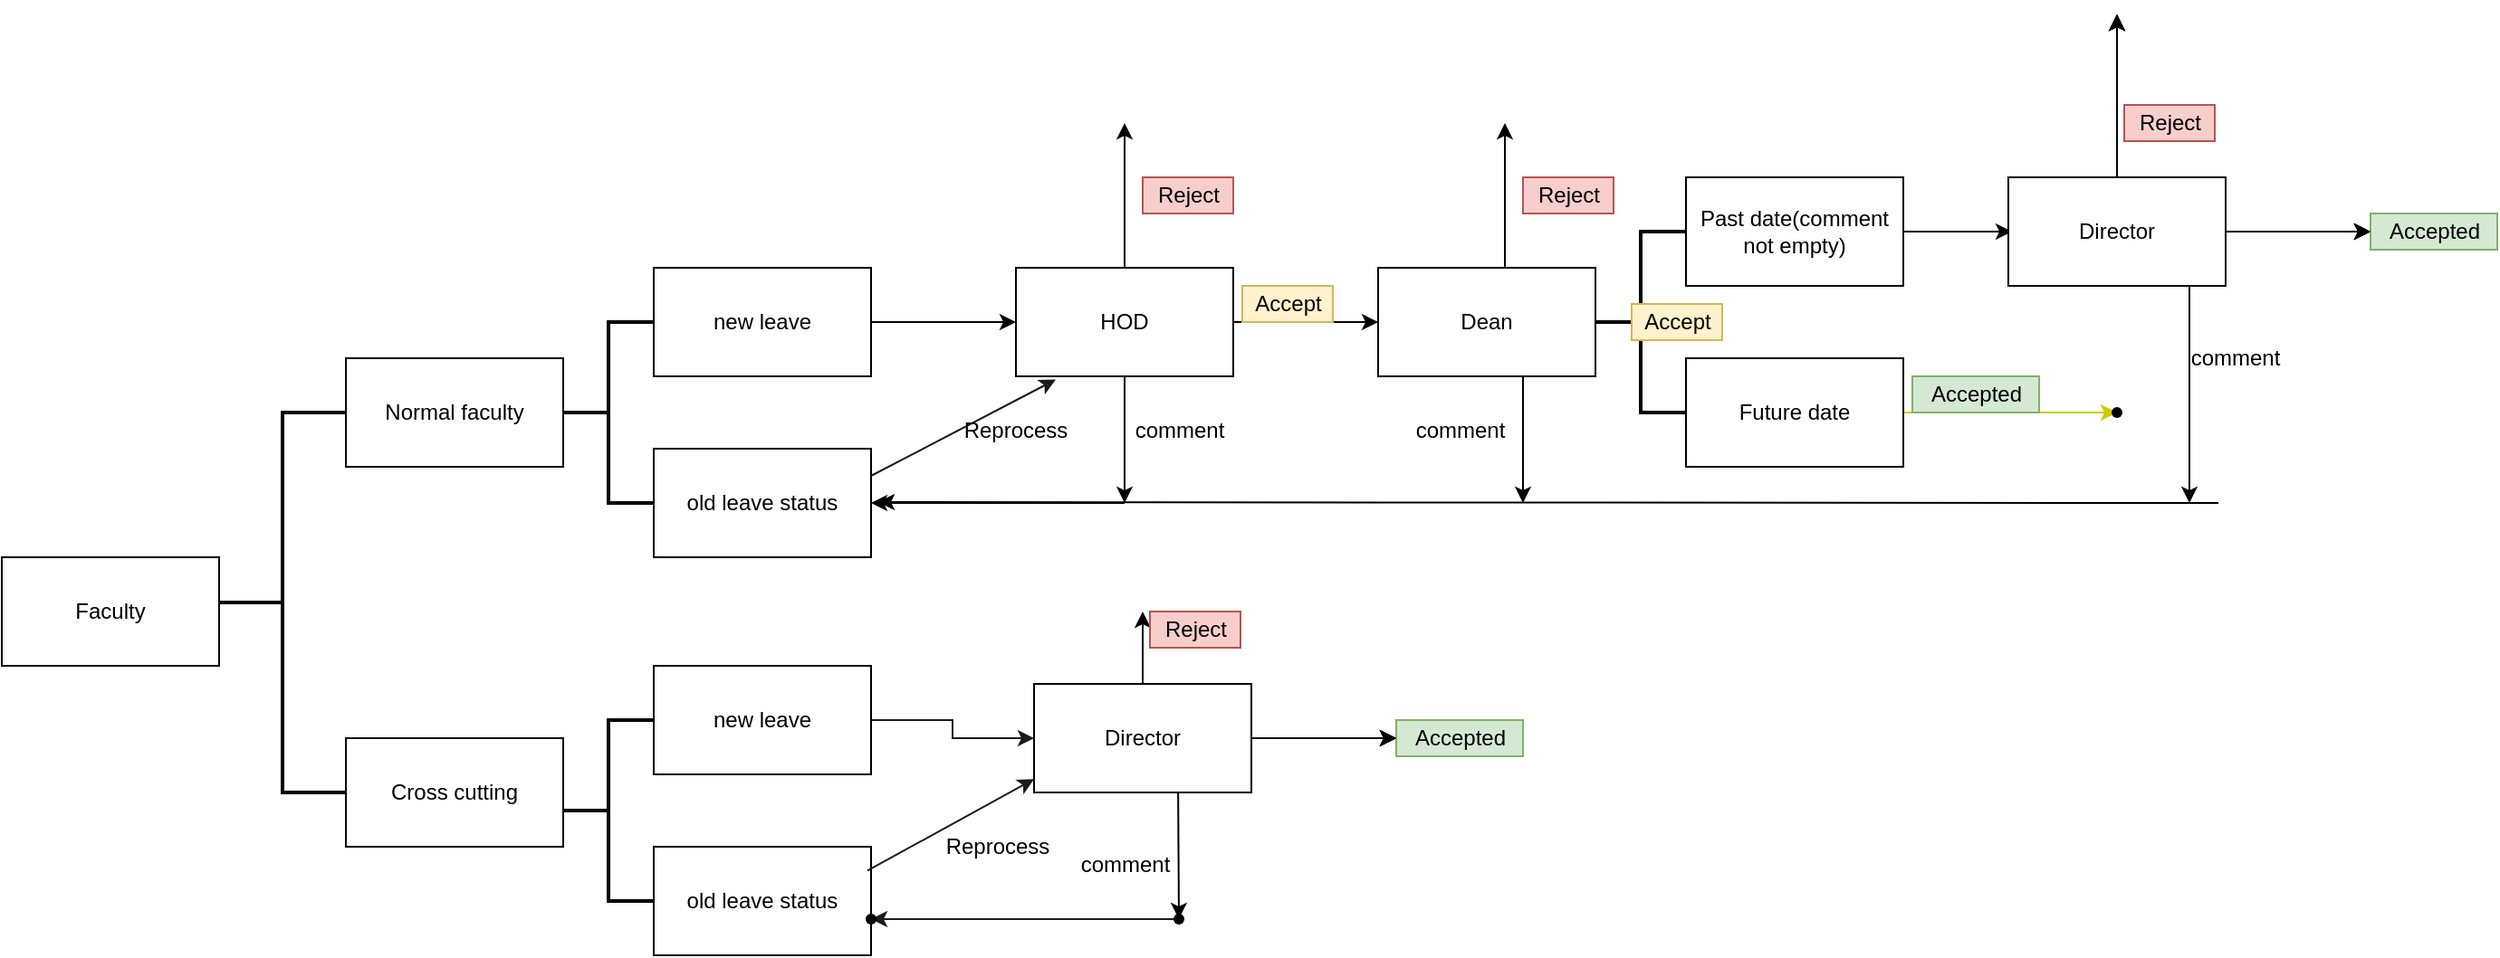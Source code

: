 <mxfile version="14.5.10" type="device"><diagram id="LOxlblAjjxv_MXmrt69Z" name="Page-1"><mxGraphModel dx="1888" dy="580" grid="1" gridSize="10" guides="1" tooltips="1" connect="1" arrows="1" fold="1" page="1" pageScale="1" pageWidth="850" pageHeight="1100" math="0" shadow="0"><root><mxCell id="0"/><mxCell id="1" parent="0"/><mxCell id="wmWZbwSyG5OHuoMWXCvr-1" value="Faculty" style="rounded=0;whiteSpace=wrap;html=1;" vertex="1" parent="1"><mxGeometry x="-150" y="370" width="120" height="60" as="geometry"/></mxCell><mxCell id="wmWZbwSyG5OHuoMWXCvr-4" value="old leave status" style="rounded=0;whiteSpace=wrap;html=1;" vertex="1" parent="1"><mxGeometry x="210" y="310" width="120" height="60" as="geometry"/></mxCell><mxCell id="wmWZbwSyG5OHuoMWXCvr-35" value="" style="edgeStyle=orthogonalEdgeStyle;rounded=0;orthogonalLoop=1;jettySize=auto;html=1;" edge="1" parent="1" source="wmWZbwSyG5OHuoMWXCvr-5" target="wmWZbwSyG5OHuoMWXCvr-34"><mxGeometry relative="1" as="geometry"/></mxCell><mxCell id="wmWZbwSyG5OHuoMWXCvr-5" value="new leave" style="rounded=0;whiteSpace=wrap;html=1;" vertex="1" parent="1"><mxGeometry x="210" y="210" width="120" height="60" as="geometry"/></mxCell><mxCell id="wmWZbwSyG5OHuoMWXCvr-6" value="" style="strokeWidth=2;html=1;shape=mxgraph.flowchart.annotation_2;align=left;labelPosition=right;pointerEvents=1;" vertex="1" parent="1"><mxGeometry x="730" y="190" width="50" height="100" as="geometry"/></mxCell><mxCell id="wmWZbwSyG5OHuoMWXCvr-55" value="" style="edgeStyle=orthogonalEdgeStyle;rounded=0;orthogonalLoop=1;jettySize=auto;html=1;strokeColor=#CCCC00;" edge="1" parent="1" source="wmWZbwSyG5OHuoMWXCvr-7" target="wmWZbwSyG5OHuoMWXCvr-54"><mxGeometry relative="1" as="geometry"/></mxCell><mxCell id="wmWZbwSyG5OHuoMWXCvr-7" value="Future date" style="rounded=0;whiteSpace=wrap;html=1;" vertex="1" parent="1"><mxGeometry x="780" y="260" width="120" height="60" as="geometry"/></mxCell><mxCell id="wmWZbwSyG5OHuoMWXCvr-33" value="" style="edgeStyle=orthogonalEdgeStyle;rounded=0;orthogonalLoop=1;jettySize=auto;html=1;" edge="1" parent="1" source="wmWZbwSyG5OHuoMWXCvr-8"><mxGeometry relative="1" as="geometry"><mxPoint x="960" y="190" as="targetPoint"/></mxGeometry></mxCell><mxCell id="wmWZbwSyG5OHuoMWXCvr-8" value="Past date(comment not empty)" style="rounded=0;whiteSpace=wrap;html=1;" vertex="1" parent="1"><mxGeometry x="780" y="160" width="120" height="60" as="geometry"/></mxCell><mxCell id="wmWZbwSyG5OHuoMWXCvr-9" value="" style="strokeWidth=2;html=1;shape=mxgraph.flowchart.annotation_2;align=left;labelPosition=right;pointerEvents=1;" vertex="1" parent="1"><mxGeometry x="160" y="240" width="50" height="100" as="geometry"/></mxCell><mxCell id="wmWZbwSyG5OHuoMWXCvr-26" value="Normal faculty" style="rounded=0;whiteSpace=wrap;html=1;" vertex="1" parent="1"><mxGeometry x="40" y="260" width="120" height="60" as="geometry"/></mxCell><mxCell id="wmWZbwSyG5OHuoMWXCvr-27" value="Cross cutting" style="rounded=0;whiteSpace=wrap;html=1;" vertex="1" parent="1"><mxGeometry x="40" y="470" width="120" height="60" as="geometry"/></mxCell><mxCell id="wmWZbwSyG5OHuoMWXCvr-28" value="" style="strokeWidth=2;html=1;shape=mxgraph.flowchart.annotation_2;align=left;labelPosition=right;pointerEvents=1;" vertex="1" parent="1"><mxGeometry x="-30" y="290" width="70" height="210" as="geometry"/></mxCell><mxCell id="wmWZbwSyG5OHuoMWXCvr-29" value="old leave status" style="rounded=0;whiteSpace=wrap;html=1;" vertex="1" parent="1"><mxGeometry x="210" y="530" width="120" height="60" as="geometry"/></mxCell><mxCell id="wmWZbwSyG5OHuoMWXCvr-108" value="" style="edgeStyle=orthogonalEdgeStyle;rounded=0;orthogonalLoop=1;jettySize=auto;html=1;strokeColor=#1A1A1A;" edge="1" parent="1" source="wmWZbwSyG5OHuoMWXCvr-30" target="wmWZbwSyG5OHuoMWXCvr-103"><mxGeometry relative="1" as="geometry"/></mxCell><mxCell id="wmWZbwSyG5OHuoMWXCvr-30" value="new leave" style="rounded=0;whiteSpace=wrap;html=1;" vertex="1" parent="1"><mxGeometry x="210" y="430" width="120" height="60" as="geometry"/></mxCell><mxCell id="wmWZbwSyG5OHuoMWXCvr-31" value="" style="strokeWidth=2;html=1;shape=mxgraph.flowchart.annotation_2;align=left;labelPosition=right;pointerEvents=1;" vertex="1" parent="1"><mxGeometry x="160" y="460" width="50" height="100" as="geometry"/></mxCell><mxCell id="wmWZbwSyG5OHuoMWXCvr-37" value="" style="edgeStyle=orthogonalEdgeStyle;rounded=0;orthogonalLoop=1;jettySize=auto;html=1;" edge="1" parent="1" source="wmWZbwSyG5OHuoMWXCvr-34" target="wmWZbwSyG5OHuoMWXCvr-36"><mxGeometry relative="1" as="geometry"/></mxCell><mxCell id="wmWZbwSyG5OHuoMWXCvr-40" value="" style="edgeStyle=orthogonalEdgeStyle;rounded=0;orthogonalLoop=1;jettySize=auto;html=1;" edge="1" parent="1" source="wmWZbwSyG5OHuoMWXCvr-34"><mxGeometry relative="1" as="geometry"><mxPoint x="470" y="130" as="targetPoint"/></mxGeometry></mxCell><mxCell id="wmWZbwSyG5OHuoMWXCvr-34" value="HOD" style="rounded=0;whiteSpace=wrap;html=1;" vertex="1" parent="1"><mxGeometry x="410" y="210" width="120" height="60" as="geometry"/></mxCell><mxCell id="wmWZbwSyG5OHuoMWXCvr-36" value="Dean&lt;br&gt;" style="whiteSpace=wrap;html=1;rounded=0;" vertex="1" parent="1"><mxGeometry x="610" y="210" width="120" height="60" as="geometry"/></mxCell><mxCell id="wmWZbwSyG5OHuoMWXCvr-38" value="Accept" style="text;html=1;align=center;verticalAlign=middle;resizable=0;points=[];autosize=1;strokeColor=#d6b656;fillColor=#fff2cc;" vertex="1" parent="1"><mxGeometry x="535" y="220" width="50" height="20" as="geometry"/></mxCell><mxCell id="wmWZbwSyG5OHuoMWXCvr-41" value="Reject" style="text;html=1;align=center;verticalAlign=middle;resizable=0;points=[];autosize=1;strokeColor=#b85450;fillColor=#f8cecc;" vertex="1" parent="1"><mxGeometry x="480" y="160" width="50" height="20" as="geometry"/></mxCell><mxCell id="wmWZbwSyG5OHuoMWXCvr-42" value="" style="endArrow=classic;html=1;exitX=0.5;exitY=1;exitDx=0;exitDy=0;" edge="1" parent="1" source="wmWZbwSyG5OHuoMWXCvr-34"><mxGeometry width="50" height="50" relative="1" as="geometry"><mxPoint x="310" y="320" as="sourcePoint"/><mxPoint x="470" y="340" as="targetPoint"/></mxGeometry></mxCell><mxCell id="wmWZbwSyG5OHuoMWXCvr-43" value="" style="endArrow=classic;html=1;entryX=1;entryY=0.5;entryDx=0;entryDy=0;" edge="1" parent="1" target="wmWZbwSyG5OHuoMWXCvr-4"><mxGeometry width="50" height="50" relative="1" as="geometry"><mxPoint x="470" y="340" as="sourcePoint"/><mxPoint x="360" y="270" as="targetPoint"/></mxGeometry></mxCell><mxCell id="wmWZbwSyG5OHuoMWXCvr-44" value="comment&lt;br&gt;" style="text;html=1;align=center;verticalAlign=middle;resizable=0;points=[];autosize=1;strokeColor=none;" vertex="1" parent="1"><mxGeometry x="465" y="290" width="70" height="20" as="geometry"/></mxCell><mxCell id="wmWZbwSyG5OHuoMWXCvr-47" value="" style="endArrow=classic;html=1;entryX=1;entryY=0.5;entryDx=0;entryDy=0;" edge="1" parent="1"><mxGeometry width="50" height="50" relative="1" as="geometry"><mxPoint x="1074" y="340" as="sourcePoint"/><mxPoint x="334" y="339.5" as="targetPoint"/></mxGeometry></mxCell><mxCell id="wmWZbwSyG5OHuoMWXCvr-48" value="" style="endArrow=classic;html=1;exitX=0.5;exitY=1;exitDx=0;exitDy=0;" edge="1" parent="1"><mxGeometry width="50" height="50" relative="1" as="geometry"><mxPoint x="690" y="270" as="sourcePoint"/><mxPoint x="690" y="340" as="targetPoint"/></mxGeometry></mxCell><mxCell id="wmWZbwSyG5OHuoMWXCvr-49" value="comment&lt;br&gt;" style="text;html=1;align=center;verticalAlign=middle;resizable=0;points=[];autosize=1;strokeColor=none;" vertex="1" parent="1"><mxGeometry x="620" y="290" width="70" height="20" as="geometry"/></mxCell><mxCell id="wmWZbwSyG5OHuoMWXCvr-50" value="" style="edgeStyle=orthogonalEdgeStyle;rounded=0;orthogonalLoop=1;jettySize=auto;html=1;" edge="1" parent="1"><mxGeometry relative="1" as="geometry"><mxPoint x="680" y="210" as="sourcePoint"/><mxPoint x="680" y="130" as="targetPoint"/></mxGeometry></mxCell><mxCell id="wmWZbwSyG5OHuoMWXCvr-51" value="Reject" style="text;html=1;align=center;verticalAlign=middle;resizable=0;points=[];autosize=1;strokeColor=#b85450;fillColor=#f8cecc;" vertex="1" parent="1"><mxGeometry x="690" y="160" width="50" height="20" as="geometry"/></mxCell><mxCell id="wmWZbwSyG5OHuoMWXCvr-54" value="" style="shape=waypoint;size=6;pointerEvents=1;points=[];fillColor=#ffffff;resizable=0;rotatable=0;perimeter=centerPerimeter;snapToPoint=1;rounded=0;" vertex="1" parent="1"><mxGeometry x="998" y="270" width="40" height="40" as="geometry"/></mxCell><mxCell id="wmWZbwSyG5OHuoMWXCvr-56" value="Accepted" style="text;html=1;align=center;verticalAlign=middle;resizable=0;points=[];autosize=1;strokeColor=#82b366;fillColor=#d5e8d4;" vertex="1" parent="1"><mxGeometry x="905" y="270" width="70" height="20" as="geometry"/></mxCell><mxCell id="wmWZbwSyG5OHuoMWXCvr-57" value="Director" style="rounded=0;whiteSpace=wrap;html=1;" vertex="1" parent="1"><mxGeometry x="958" y="160" width="120" height="60" as="geometry"/></mxCell><mxCell id="wmWZbwSyG5OHuoMWXCvr-65" value="" style="endArrow=classic;html=1;exitX=1;exitY=0.5;exitDx=0;exitDy=0;" edge="1" parent="1" source="wmWZbwSyG5OHuoMWXCvr-57"><mxGeometry width="50" height="50" relative="1" as="geometry"><mxPoint x="958" y="400" as="sourcePoint"/><mxPoint x="1158" y="190" as="targetPoint"/></mxGeometry></mxCell><mxCell id="wmWZbwSyG5OHuoMWXCvr-66" value="Accepted" style="text;html=1;align=center;verticalAlign=middle;resizable=0;points=[];autosize=1;strokeColor=#82b366;fillColor=#d5e8d4;" vertex="1" parent="1"><mxGeometry x="1158" y="180" width="70" height="20" as="geometry"/></mxCell><mxCell id="wmWZbwSyG5OHuoMWXCvr-67" value="" style="edgeStyle=orthogonalEdgeStyle;rounded=0;orthogonalLoop=1;jettySize=auto;html=1;exitX=0.5;exitY=0;exitDx=0;exitDy=0;" edge="1" parent="1" source="wmWZbwSyG5OHuoMWXCvr-57"><mxGeometry relative="1" as="geometry"><mxPoint x="1018" y="150" as="sourcePoint"/><mxPoint x="1018" y="70" as="targetPoint"/><Array as="points"/></mxGeometry></mxCell><mxCell id="wmWZbwSyG5OHuoMWXCvr-68" value="Reject" style="text;html=1;align=center;verticalAlign=middle;resizable=0;points=[];autosize=1;strokeColor=#b85450;fillColor=#f8cecc;" vertex="1" parent="1"><mxGeometry x="1022" y="120" width="50" height="20" as="geometry"/></mxCell><mxCell id="wmWZbwSyG5OHuoMWXCvr-69" value="" style="endArrow=classic;html=1;exitX=0.5;exitY=1;exitDx=0;exitDy=0;" edge="1" parent="1"><mxGeometry width="50" height="50" relative="1" as="geometry"><mxPoint x="1058" y="220" as="sourcePoint"/><mxPoint x="1058" y="340" as="targetPoint"/></mxGeometry></mxCell><mxCell id="wmWZbwSyG5OHuoMWXCvr-70" value="comment&lt;br&gt;" style="text;html=1;align=center;verticalAlign=middle;resizable=0;points=[];autosize=1;strokeColor=none;" vertex="1" parent="1"><mxGeometry x="1048" y="250" width="70" height="20" as="geometry"/></mxCell><mxCell id="wmWZbwSyG5OHuoMWXCvr-71" value="Accept" style="text;html=1;align=center;verticalAlign=middle;resizable=0;points=[];autosize=1;strokeColor=#d6b656;fillColor=#fff2cc;" vertex="1" parent="1"><mxGeometry x="750" y="230" width="50" height="20" as="geometry"/></mxCell><mxCell id="wmWZbwSyG5OHuoMWXCvr-72" value="" style="endArrow=classic;html=1;exitX=1;exitY=0.25;exitDx=0;exitDy=0;entryX=0.183;entryY=1.03;entryDx=0;entryDy=0;entryPerimeter=0;strokeColor=#1A1A1A;" edge="1" parent="1" source="wmWZbwSyG5OHuoMWXCvr-4" target="wmWZbwSyG5OHuoMWXCvr-34"><mxGeometry width="50" height="50" relative="1" as="geometry"><mxPoint x="440" y="300" as="sourcePoint"/><mxPoint x="490" y="250" as="targetPoint"/></mxGeometry></mxCell><mxCell id="wmWZbwSyG5OHuoMWXCvr-73" value="Reprocess" style="text;html=1;strokeColor=none;fillColor=none;align=center;verticalAlign=middle;whiteSpace=wrap;rounded=0;" vertex="1" parent="1"><mxGeometry x="390" y="290" width="40" height="20" as="geometry"/></mxCell><mxCell id="wmWZbwSyG5OHuoMWXCvr-74" value="Director" style="rounded=0;whiteSpace=wrap;html=1;" vertex="1" parent="1"><mxGeometry x="958" y="160" width="120" height="60" as="geometry"/></mxCell><mxCell id="wmWZbwSyG5OHuoMWXCvr-75" value="" style="edgeStyle=orthogonalEdgeStyle;rounded=0;orthogonalLoop=1;jettySize=auto;html=1;exitX=0.5;exitY=0;exitDx=0;exitDy=0;" edge="1" source="wmWZbwSyG5OHuoMWXCvr-74" parent="1"><mxGeometry relative="1" as="geometry"><mxPoint x="1018" y="150" as="sourcePoint"/><mxPoint x="1018" y="70" as="targetPoint"/><Array as="points"/></mxGeometry></mxCell><mxCell id="wmWZbwSyG5OHuoMWXCvr-76" value="Reject" style="text;html=1;align=center;verticalAlign=middle;resizable=0;points=[];autosize=1;strokeColor=#b85450;fillColor=#f8cecc;" vertex="1" parent="1"><mxGeometry x="1022" y="120" width="50" height="20" as="geometry"/></mxCell><mxCell id="wmWZbwSyG5OHuoMWXCvr-77" value="" style="endArrow=classic;html=1;exitX=1;exitY=0.5;exitDx=0;exitDy=0;" edge="1" source="wmWZbwSyG5OHuoMWXCvr-74" parent="1"><mxGeometry width="50" height="50" relative="1" as="geometry"><mxPoint x="958" y="400" as="sourcePoint"/><mxPoint x="1158" y="190" as="targetPoint"/></mxGeometry></mxCell><mxCell id="wmWZbwSyG5OHuoMWXCvr-78" value="Director" style="rounded=0;whiteSpace=wrap;html=1;" vertex="1" parent="1"><mxGeometry x="958" y="160" width="120" height="60" as="geometry"/></mxCell><mxCell id="wmWZbwSyG5OHuoMWXCvr-79" value="" style="edgeStyle=orthogonalEdgeStyle;rounded=0;orthogonalLoop=1;jettySize=auto;html=1;exitX=0.5;exitY=0;exitDx=0;exitDy=0;" edge="1" source="wmWZbwSyG5OHuoMWXCvr-78" parent="1"><mxGeometry relative="1" as="geometry"><mxPoint x="1018" y="150" as="sourcePoint"/><mxPoint x="1018" y="70" as="targetPoint"/><Array as="points"/></mxGeometry></mxCell><mxCell id="wmWZbwSyG5OHuoMWXCvr-80" value="Reject" style="text;html=1;align=center;verticalAlign=middle;resizable=0;points=[];autosize=1;strokeColor=#b85450;fillColor=#f8cecc;" vertex="1" parent="1"><mxGeometry x="1022" y="120" width="50" height="20" as="geometry"/></mxCell><mxCell id="wmWZbwSyG5OHuoMWXCvr-81" value="" style="endArrow=classic;html=1;exitX=1;exitY=0.5;exitDx=0;exitDy=0;" edge="1" source="wmWZbwSyG5OHuoMWXCvr-78" parent="1"><mxGeometry width="50" height="50" relative="1" as="geometry"><mxPoint x="958" y="400" as="sourcePoint"/><mxPoint x="1158" y="190" as="targetPoint"/></mxGeometry></mxCell><mxCell id="wmWZbwSyG5OHuoMWXCvr-82" value="Director" style="rounded=0;whiteSpace=wrap;html=1;" vertex="1" parent="1"><mxGeometry x="958" y="160" width="120" height="60" as="geometry"/></mxCell><mxCell id="wmWZbwSyG5OHuoMWXCvr-83" value="" style="edgeStyle=orthogonalEdgeStyle;rounded=0;orthogonalLoop=1;jettySize=auto;html=1;exitX=0.5;exitY=0;exitDx=0;exitDy=0;" edge="1" source="wmWZbwSyG5OHuoMWXCvr-82" parent="1"><mxGeometry relative="1" as="geometry"><mxPoint x="1018" y="150" as="sourcePoint"/><mxPoint x="1018" y="70" as="targetPoint"/><Array as="points"/></mxGeometry></mxCell><mxCell id="wmWZbwSyG5OHuoMWXCvr-84" value="Reject" style="text;html=1;align=center;verticalAlign=middle;resizable=0;points=[];autosize=1;strokeColor=#b85450;fillColor=#f8cecc;" vertex="1" parent="1"><mxGeometry x="1022" y="120" width="50" height="20" as="geometry"/></mxCell><mxCell id="wmWZbwSyG5OHuoMWXCvr-85" value="" style="endArrow=classic;html=1;exitX=1;exitY=0.5;exitDx=0;exitDy=0;" edge="1" source="wmWZbwSyG5OHuoMWXCvr-82" parent="1"><mxGeometry width="50" height="50" relative="1" as="geometry"><mxPoint x="958" y="400" as="sourcePoint"/><mxPoint x="1158" y="190" as="targetPoint"/></mxGeometry></mxCell><mxCell id="wmWZbwSyG5OHuoMWXCvr-111" value="" style="edgeStyle=orthogonalEdgeStyle;rounded=0;orthogonalLoop=1;jettySize=auto;html=1;strokeColor=#1A1A1A;" edge="1" parent="1" source="wmWZbwSyG5OHuoMWXCvr-87" target="wmWZbwSyG5OHuoMWXCvr-110"><mxGeometry relative="1" as="geometry"/></mxCell><mxCell id="wmWZbwSyG5OHuoMWXCvr-87" value="" style="shape=waypoint;size=6;pointerEvents=1;points=[];fillColor=#ffffff;resizable=0;rotatable=0;perimeter=centerPerimeter;snapToPoint=1;rounded=0;" vertex="1" parent="1"><mxGeometry x="480" y="550" width="40" height="40" as="geometry"/></mxCell><mxCell id="wmWZbwSyG5OHuoMWXCvr-88" value="Director" style="rounded=0;whiteSpace=wrap;html=1;" vertex="1" parent="1"><mxGeometry x="420" y="440" width="120" height="60" as="geometry"/></mxCell><mxCell id="wmWZbwSyG5OHuoMWXCvr-89" value="" style="endArrow=classic;html=1;exitX=1;exitY=0.5;exitDx=0;exitDy=0;" edge="1" parent="1" source="wmWZbwSyG5OHuoMWXCvr-88"><mxGeometry width="50" height="50" relative="1" as="geometry"><mxPoint x="420" y="680" as="sourcePoint"/><mxPoint x="620" y="470" as="targetPoint"/></mxGeometry></mxCell><mxCell id="wmWZbwSyG5OHuoMWXCvr-90" value="Accepted" style="text;html=1;align=center;verticalAlign=middle;resizable=0;points=[];autosize=1;strokeColor=#82b366;fillColor=#d5e8d4;" vertex="1" parent="1"><mxGeometry x="620" y="460" width="70" height="20" as="geometry"/></mxCell><mxCell id="wmWZbwSyG5OHuoMWXCvr-92" value="Reject" style="text;html=1;align=center;verticalAlign=middle;resizable=0;points=[];autosize=1;strokeColor=#b85450;fillColor=#f8cecc;" vertex="1" parent="1"><mxGeometry x="484" y="400" width="50" height="20" as="geometry"/></mxCell><mxCell id="wmWZbwSyG5OHuoMWXCvr-93" value="" style="endArrow=classic;html=1;exitX=0.5;exitY=1;exitDx=0;exitDy=0;" edge="1" parent="1"><mxGeometry width="50" height="50" relative="1" as="geometry"><mxPoint x="499.5" y="490" as="sourcePoint"/><mxPoint x="500" y="570" as="targetPoint"/></mxGeometry></mxCell><mxCell id="wmWZbwSyG5OHuoMWXCvr-94" value="comment&lt;br&gt;" style="text;html=1;align=center;verticalAlign=middle;resizable=0;points=[];autosize=1;strokeColor=none;" vertex="1" parent="1"><mxGeometry x="435" y="530" width="70" height="20" as="geometry"/></mxCell><mxCell id="wmWZbwSyG5OHuoMWXCvr-95" value="Director" style="rounded=0;whiteSpace=wrap;html=1;" vertex="1" parent="1"><mxGeometry x="420" y="440" width="120" height="60" as="geometry"/></mxCell><mxCell id="wmWZbwSyG5OHuoMWXCvr-97" value="Reject" style="text;html=1;align=center;verticalAlign=middle;resizable=0;points=[];autosize=1;strokeColor=#b85450;fillColor=#f8cecc;" vertex="1" parent="1"><mxGeometry x="484" y="400" width="50" height="20" as="geometry"/></mxCell><mxCell id="wmWZbwSyG5OHuoMWXCvr-98" value="" style="endArrow=classic;html=1;exitX=1;exitY=0.5;exitDx=0;exitDy=0;" edge="1" parent="1" source="wmWZbwSyG5OHuoMWXCvr-95"><mxGeometry width="50" height="50" relative="1" as="geometry"><mxPoint x="420" y="680" as="sourcePoint"/><mxPoint x="620" y="470" as="targetPoint"/></mxGeometry></mxCell><mxCell id="wmWZbwSyG5OHuoMWXCvr-99" value="Director" style="rounded=0;whiteSpace=wrap;html=1;" vertex="1" parent="1"><mxGeometry x="420" y="440" width="120" height="60" as="geometry"/></mxCell><mxCell id="wmWZbwSyG5OHuoMWXCvr-101" value="Reject" style="text;html=1;align=center;verticalAlign=middle;resizable=0;points=[];autosize=1;strokeColor=#b85450;fillColor=#f8cecc;" vertex="1" parent="1"><mxGeometry x="484" y="400" width="50" height="20" as="geometry"/></mxCell><mxCell id="wmWZbwSyG5OHuoMWXCvr-102" value="" style="endArrow=classic;html=1;exitX=1;exitY=0.5;exitDx=0;exitDy=0;" edge="1" parent="1" source="wmWZbwSyG5OHuoMWXCvr-99"><mxGeometry width="50" height="50" relative="1" as="geometry"><mxPoint x="420" y="680" as="sourcePoint"/><mxPoint x="620" y="470" as="targetPoint"/></mxGeometry></mxCell><mxCell id="wmWZbwSyG5OHuoMWXCvr-103" value="Director" style="rounded=0;whiteSpace=wrap;html=1;" vertex="1" parent="1"><mxGeometry x="420" y="440" width="120" height="60" as="geometry"/></mxCell><mxCell id="wmWZbwSyG5OHuoMWXCvr-104" value="" style="edgeStyle=orthogonalEdgeStyle;rounded=0;orthogonalLoop=1;jettySize=auto;html=1;exitX=0.5;exitY=0;exitDx=0;exitDy=0;" edge="1" parent="1" source="wmWZbwSyG5OHuoMWXCvr-103"><mxGeometry relative="1" as="geometry"><mxPoint x="480" y="430" as="sourcePoint"/><mxPoint x="480" y="400" as="targetPoint"/><Array as="points"/></mxGeometry></mxCell><mxCell id="wmWZbwSyG5OHuoMWXCvr-105" value="Reject" style="text;html=1;align=center;verticalAlign=middle;resizable=0;points=[];autosize=1;strokeColor=#b85450;fillColor=#f8cecc;" vertex="1" parent="1"><mxGeometry x="484" y="400" width="50" height="20" as="geometry"/></mxCell><mxCell id="wmWZbwSyG5OHuoMWXCvr-106" value="" style="endArrow=classic;html=1;exitX=1;exitY=0.5;exitDx=0;exitDy=0;" edge="1" parent="1" source="wmWZbwSyG5OHuoMWXCvr-103"><mxGeometry width="50" height="50" relative="1" as="geometry"><mxPoint x="420" y="680" as="sourcePoint"/><mxPoint x="620" y="470" as="targetPoint"/></mxGeometry></mxCell><mxCell id="wmWZbwSyG5OHuoMWXCvr-110" value="" style="shape=waypoint;size=6;pointerEvents=1;points=[];fillColor=#ffffff;resizable=0;rotatable=0;perimeter=centerPerimeter;snapToPoint=1;rounded=0;" vertex="1" parent="1"><mxGeometry x="310" y="550" width="40" height="40" as="geometry"/></mxCell><mxCell id="wmWZbwSyG5OHuoMWXCvr-112" value="" style="endArrow=classic;html=1;exitX=1;exitY=0.25;exitDx=0;exitDy=0;entryX=0;entryY=0.877;entryDx=0;entryDy=0;entryPerimeter=0;strokeColor=#1A1A1A;" edge="1" parent="1" target="wmWZbwSyG5OHuoMWXCvr-103"><mxGeometry width="50" height="50" relative="1" as="geometry"><mxPoint x="328.04" y="543.2" as="sourcePoint"/><mxPoint x="430.0" y="490.0" as="targetPoint"/></mxGeometry></mxCell><mxCell id="wmWZbwSyG5OHuoMWXCvr-113" value="Reprocess" style="text;html=1;strokeColor=none;fillColor=none;align=center;verticalAlign=middle;whiteSpace=wrap;rounded=0;" vertex="1" parent="1"><mxGeometry x="380" y="520" width="40" height="20" as="geometry"/></mxCell></root></mxGraphModel></diagram></mxfile>